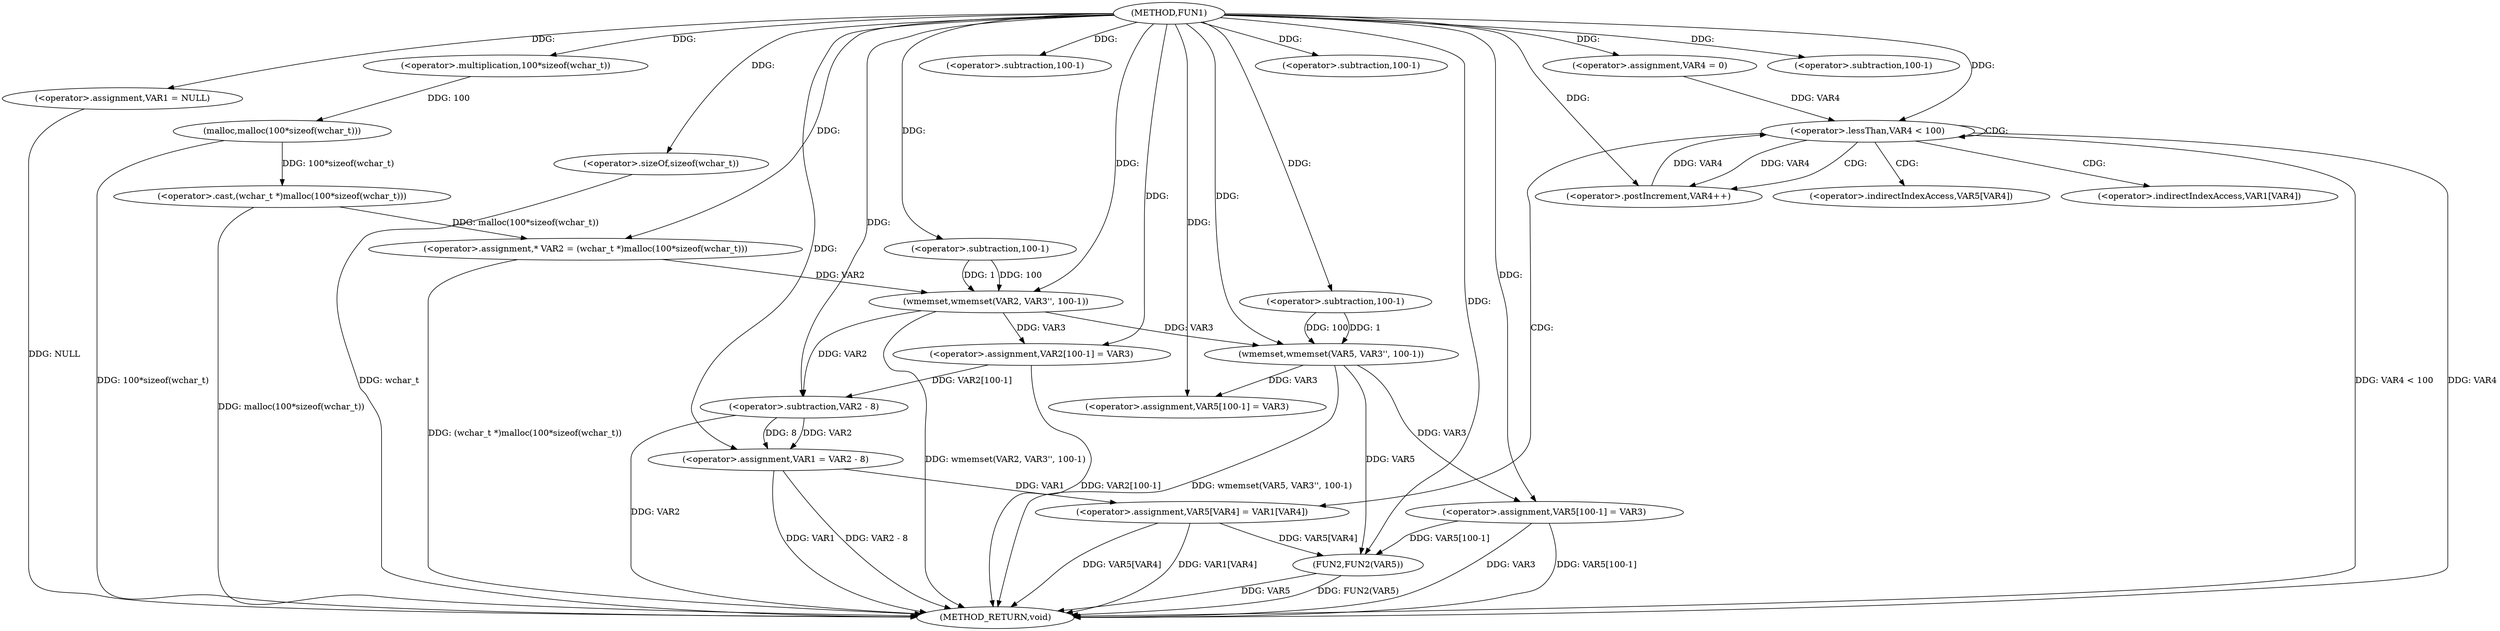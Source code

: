 digraph FUN1 {  
"1000100" [label = "(METHOD,FUN1)" ]
"1000177" [label = "(METHOD_RETURN,void)" ]
"1000103" [label = "(<operator>.assignment,VAR1 = NULL)" ]
"1000108" [label = "(<operator>.assignment,* VAR2 = (wchar_t *)malloc(100*sizeof(wchar_t)))" ]
"1000110" [label = "(<operator>.cast,(wchar_t *)malloc(100*sizeof(wchar_t)))" ]
"1000112" [label = "(malloc,malloc(100*sizeof(wchar_t)))" ]
"1000113" [label = "(<operator>.multiplication,100*sizeof(wchar_t))" ]
"1000115" [label = "(<operator>.sizeOf,sizeof(wchar_t))" ]
"1000117" [label = "(wmemset,wmemset(VAR2, VAR3'', 100-1))" ]
"1000120" [label = "(<operator>.subtraction,100-1)" ]
"1000123" [label = "(<operator>.assignment,VAR2[100-1] = VAR3)" ]
"1000126" [label = "(<operator>.subtraction,100-1)" ]
"1000130" [label = "(<operator>.assignment,VAR1 = VAR2 - 8)" ]
"1000132" [label = "(<operator>.subtraction,VAR2 - 8)" ]
"1000138" [label = "(wmemset,wmemset(VAR5, VAR3'', 100-1))" ]
"1000141" [label = "(<operator>.subtraction,100-1)" ]
"1000144" [label = "(<operator>.assignment,VAR5[100-1] = VAR3)" ]
"1000147" [label = "(<operator>.subtraction,100-1)" ]
"1000152" [label = "(<operator>.assignment,VAR4 = 0)" ]
"1000155" [label = "(<operator>.lessThan,VAR4 < 100)" ]
"1000158" [label = "(<operator>.postIncrement,VAR4++)" ]
"1000161" [label = "(<operator>.assignment,VAR5[VAR4] = VAR1[VAR4])" ]
"1000168" [label = "(<operator>.assignment,VAR5[100-1] = VAR3)" ]
"1000171" [label = "(<operator>.subtraction,100-1)" ]
"1000175" [label = "(FUN2,FUN2(VAR5))" ]
"1000162" [label = "(<operator>.indirectIndexAccess,VAR5[VAR4])" ]
"1000165" [label = "(<operator>.indirectIndexAccess,VAR1[VAR4])" ]
  "1000117" -> "1000177"  [ label = "DDG: wmemset(VAR2, VAR3'', 100-1)"] 
  "1000168" -> "1000177"  [ label = "DDG: VAR5[100-1]"] 
  "1000103" -> "1000177"  [ label = "DDG: NULL"] 
  "1000175" -> "1000177"  [ label = "DDG: VAR5"] 
  "1000161" -> "1000177"  [ label = "DDG: VAR5[VAR4]"] 
  "1000130" -> "1000177"  [ label = "DDG: VAR2 - 8"] 
  "1000155" -> "1000177"  [ label = "DDG: VAR4 < 100"] 
  "1000132" -> "1000177"  [ label = "DDG: VAR2"] 
  "1000110" -> "1000177"  [ label = "DDG: malloc(100*sizeof(wchar_t))"] 
  "1000112" -> "1000177"  [ label = "DDG: 100*sizeof(wchar_t)"] 
  "1000108" -> "1000177"  [ label = "DDG: (wchar_t *)malloc(100*sizeof(wchar_t))"] 
  "1000155" -> "1000177"  [ label = "DDG: VAR4"] 
  "1000138" -> "1000177"  [ label = "DDG: wmemset(VAR5, VAR3'', 100-1)"] 
  "1000115" -> "1000177"  [ label = "DDG: wchar_t"] 
  "1000168" -> "1000177"  [ label = "DDG: VAR3"] 
  "1000175" -> "1000177"  [ label = "DDG: FUN2(VAR5)"] 
  "1000130" -> "1000177"  [ label = "DDG: VAR1"] 
  "1000123" -> "1000177"  [ label = "DDG: VAR2[100-1]"] 
  "1000161" -> "1000177"  [ label = "DDG: VAR1[VAR4]"] 
  "1000100" -> "1000103"  [ label = "DDG: "] 
  "1000110" -> "1000108"  [ label = "DDG: malloc(100*sizeof(wchar_t))"] 
  "1000100" -> "1000108"  [ label = "DDG: "] 
  "1000112" -> "1000110"  [ label = "DDG: 100*sizeof(wchar_t)"] 
  "1000113" -> "1000112"  [ label = "DDG: 100"] 
  "1000100" -> "1000113"  [ label = "DDG: "] 
  "1000100" -> "1000115"  [ label = "DDG: "] 
  "1000108" -> "1000117"  [ label = "DDG: VAR2"] 
  "1000100" -> "1000117"  [ label = "DDG: "] 
  "1000120" -> "1000117"  [ label = "DDG: 100"] 
  "1000120" -> "1000117"  [ label = "DDG: 1"] 
  "1000100" -> "1000120"  [ label = "DDG: "] 
  "1000117" -> "1000123"  [ label = "DDG: VAR3"] 
  "1000100" -> "1000123"  [ label = "DDG: "] 
  "1000100" -> "1000126"  [ label = "DDG: "] 
  "1000132" -> "1000130"  [ label = "DDG: VAR2"] 
  "1000132" -> "1000130"  [ label = "DDG: 8"] 
  "1000100" -> "1000130"  [ label = "DDG: "] 
  "1000117" -> "1000132"  [ label = "DDG: VAR2"] 
  "1000123" -> "1000132"  [ label = "DDG: VAR2[100-1]"] 
  "1000100" -> "1000132"  [ label = "DDG: "] 
  "1000100" -> "1000138"  [ label = "DDG: "] 
  "1000117" -> "1000138"  [ label = "DDG: VAR3"] 
  "1000141" -> "1000138"  [ label = "DDG: 100"] 
  "1000141" -> "1000138"  [ label = "DDG: 1"] 
  "1000100" -> "1000141"  [ label = "DDG: "] 
  "1000138" -> "1000144"  [ label = "DDG: VAR3"] 
  "1000100" -> "1000144"  [ label = "DDG: "] 
  "1000100" -> "1000147"  [ label = "DDG: "] 
  "1000100" -> "1000152"  [ label = "DDG: "] 
  "1000158" -> "1000155"  [ label = "DDG: VAR4"] 
  "1000152" -> "1000155"  [ label = "DDG: VAR4"] 
  "1000100" -> "1000155"  [ label = "DDG: "] 
  "1000155" -> "1000158"  [ label = "DDG: VAR4"] 
  "1000100" -> "1000158"  [ label = "DDG: "] 
  "1000130" -> "1000161"  [ label = "DDG: VAR1"] 
  "1000100" -> "1000168"  [ label = "DDG: "] 
  "1000138" -> "1000168"  [ label = "DDG: VAR3"] 
  "1000100" -> "1000171"  [ label = "DDG: "] 
  "1000168" -> "1000175"  [ label = "DDG: VAR5[100-1]"] 
  "1000138" -> "1000175"  [ label = "DDG: VAR5"] 
  "1000161" -> "1000175"  [ label = "DDG: VAR5[VAR4]"] 
  "1000100" -> "1000175"  [ label = "DDG: "] 
  "1000155" -> "1000155"  [ label = "CDG: "] 
  "1000155" -> "1000161"  [ label = "CDG: "] 
  "1000155" -> "1000162"  [ label = "CDG: "] 
  "1000155" -> "1000165"  [ label = "CDG: "] 
  "1000155" -> "1000158"  [ label = "CDG: "] 
}
